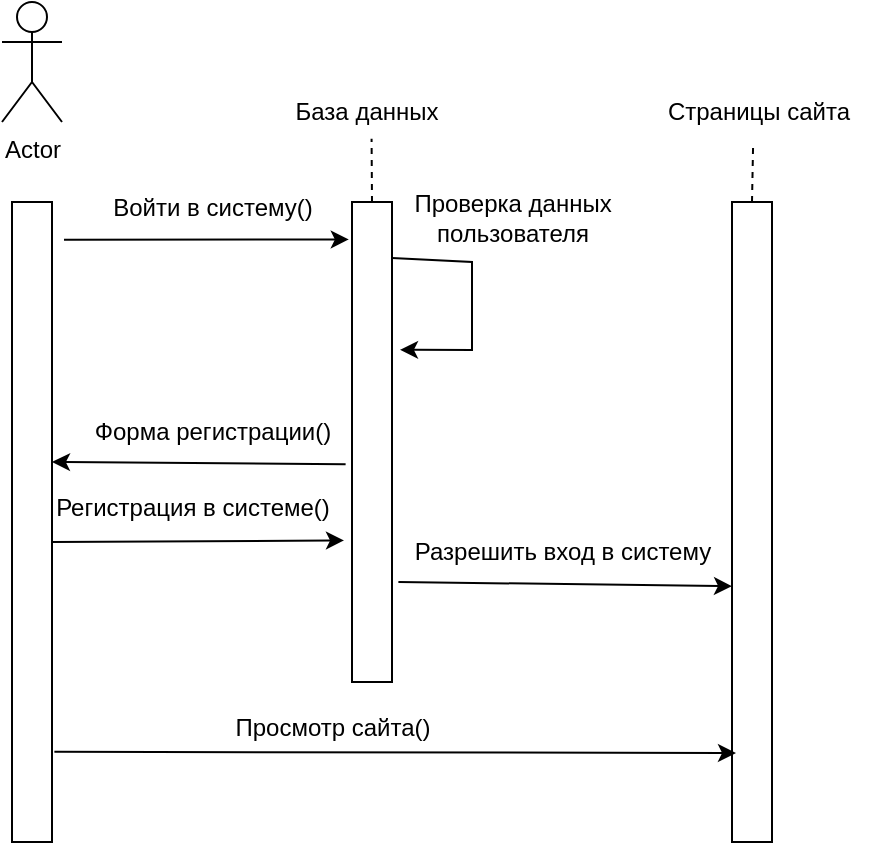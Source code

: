 <mxfile version="23.1.5" type="device">
  <diagram name="Страница — 1" id="hIZmtBt2bUe0GWOiWQLo">
    <mxGraphModel dx="1002" dy="567" grid="1" gridSize="10" guides="1" tooltips="1" connect="1" arrows="1" fold="1" page="1" pageScale="1" pageWidth="827" pageHeight="1169" math="0" shadow="0">
      <root>
        <mxCell id="0" />
        <mxCell id="1" parent="0" />
        <mxCell id="waSrWzNsrfBQfQIgGhhz-2" value="" style="rounded=0;whiteSpace=wrap;html=1;direction=south;" vertex="1" parent="1">
          <mxGeometry x="200" y="200" width="20" height="320" as="geometry" />
        </mxCell>
        <mxCell id="waSrWzNsrfBQfQIgGhhz-4" value="" style="rounded=0;whiteSpace=wrap;html=1;direction=south;" vertex="1" parent="1">
          <mxGeometry x="370" y="200" width="20" height="240" as="geometry" />
        </mxCell>
        <mxCell id="waSrWzNsrfBQfQIgGhhz-6" value="База данных" style="text;html=1;align=center;verticalAlign=middle;resizable=0;points=[];autosize=1;strokeColor=none;fillColor=none;" vertex="1" parent="1">
          <mxGeometry x="332" y="140" width="90" height="30" as="geometry" />
        </mxCell>
        <mxCell id="waSrWzNsrfBQfQIgGhhz-7" value="" style="rounded=0;whiteSpace=wrap;html=1;direction=south;" vertex="1" parent="1">
          <mxGeometry x="560" y="200" width="20" height="320" as="geometry" />
        </mxCell>
        <mxCell id="waSrWzNsrfBQfQIgGhhz-8" value="Страницы сайта" style="text;html=1;align=center;verticalAlign=middle;resizable=0;points=[];autosize=1;strokeColor=none;fillColor=none;" vertex="1" parent="1">
          <mxGeometry x="518" y="140" width="110" height="30" as="geometry" />
        </mxCell>
        <mxCell id="waSrWzNsrfBQfQIgGhhz-9" value="" style="endArrow=classic;html=1;rounded=0;entryX=0.078;entryY=1.08;entryDx=0;entryDy=0;entryPerimeter=0;exitX=0.059;exitY=-0.3;exitDx=0;exitDy=0;exitPerimeter=0;" edge="1" parent="1" source="waSrWzNsrfBQfQIgGhhz-2" target="waSrWzNsrfBQfQIgGhhz-4">
          <mxGeometry width="50" height="50" relative="1" as="geometry">
            <mxPoint x="230" y="270" as="sourcePoint" />
            <mxPoint x="280" y="220" as="targetPoint" />
          </mxGeometry>
        </mxCell>
        <mxCell id="waSrWzNsrfBQfQIgGhhz-10" value="Войти в систему()" style="text;html=1;align=center;verticalAlign=middle;resizable=0;points=[];autosize=1;strokeColor=none;fillColor=none;" vertex="1" parent="1">
          <mxGeometry x="240" y="188" width="120" height="30" as="geometry" />
        </mxCell>
        <mxCell id="waSrWzNsrfBQfQIgGhhz-12" value="" style="endArrow=classic;html=1;rounded=0;entryX=0.308;entryY=-0.2;entryDx=0;entryDy=0;entryPerimeter=0;" edge="1" parent="1" target="waSrWzNsrfBQfQIgGhhz-4">
          <mxGeometry width="50" height="50" relative="1" as="geometry">
            <mxPoint x="390" y="228" as="sourcePoint" />
            <mxPoint x="430" y="280" as="targetPoint" />
            <Array as="points">
              <mxPoint x="430" y="230" />
              <mxPoint x="430" y="274" />
            </Array>
          </mxGeometry>
        </mxCell>
        <mxCell id="waSrWzNsrfBQfQIgGhhz-13" value="Проверка данных &lt;br&gt;пользователя" style="text;html=1;align=center;verticalAlign=middle;resizable=0;points=[];autosize=1;strokeColor=none;fillColor=none;" vertex="1" parent="1">
          <mxGeometry x="390" y="188" width="120" height="40" as="geometry" />
        </mxCell>
        <mxCell id="waSrWzNsrfBQfQIgGhhz-14" value="" style="endArrow=classic;html=1;rounded=0;entryX=0.313;entryY=0;entryDx=0;entryDy=0;entryPerimeter=0;exitX=0.422;exitY=1.16;exitDx=0;exitDy=0;exitPerimeter=0;" edge="1" parent="1">
          <mxGeometry width="50" height="50" relative="1" as="geometry">
            <mxPoint x="366.8" y="331.12" as="sourcePoint" />
            <mxPoint x="220" y="330.0" as="targetPoint" />
          </mxGeometry>
        </mxCell>
        <mxCell id="waSrWzNsrfBQfQIgGhhz-15" value="Форма регистрации()" style="text;html=1;align=center;verticalAlign=middle;resizable=0;points=[];autosize=1;strokeColor=none;fillColor=none;" vertex="1" parent="1">
          <mxGeometry x="230" y="300" width="140" height="30" as="geometry" />
        </mxCell>
        <mxCell id="waSrWzNsrfBQfQIgGhhz-16" value="" style="endArrow=classic;html=1;rounded=0;exitX=0.408;exitY=-0.16;exitDx=0;exitDy=0;exitPerimeter=0;" edge="1" parent="1">
          <mxGeometry width="50" height="50" relative="1" as="geometry">
            <mxPoint x="393.2" y="390.0" as="sourcePoint" />
            <mxPoint x="560" y="392.08" as="targetPoint" />
          </mxGeometry>
        </mxCell>
        <mxCell id="waSrWzNsrfBQfQIgGhhz-17" value="" style="endArrow=classic;html=1;rounded=0;entryX=0.705;entryY=1.2;entryDx=0;entryDy=0;entryPerimeter=0;" edge="1" parent="1" target="waSrWzNsrfBQfQIgGhhz-4">
          <mxGeometry width="50" height="50" relative="1" as="geometry">
            <mxPoint x="220" y="370" as="sourcePoint" />
            <mxPoint x="270" y="320" as="targetPoint" />
          </mxGeometry>
        </mxCell>
        <mxCell id="waSrWzNsrfBQfQIgGhhz-18" value="Регистрация в системе()" style="text;html=1;align=center;verticalAlign=middle;resizable=0;points=[];autosize=1;strokeColor=none;fillColor=none;" vertex="1" parent="1">
          <mxGeometry x="210" y="338" width="160" height="30" as="geometry" />
        </mxCell>
        <mxCell id="waSrWzNsrfBQfQIgGhhz-19" value="Разрешить вход в систему" style="text;html=1;align=center;verticalAlign=middle;resizable=0;points=[];autosize=1;strokeColor=none;fillColor=none;" vertex="1" parent="1">
          <mxGeometry x="390" y="360" width="170" height="30" as="geometry" />
        </mxCell>
        <mxCell id="waSrWzNsrfBQfQIgGhhz-20" value="" style="endArrow=classic;html=1;rounded=0;entryX=0.861;entryY=0.9;entryDx=0;entryDy=0;entryPerimeter=0;exitX=0.859;exitY=-0.06;exitDx=0;exitDy=0;exitPerimeter=0;" edge="1" parent="1" source="waSrWzNsrfBQfQIgGhhz-2" target="waSrWzNsrfBQfQIgGhhz-7">
          <mxGeometry width="50" height="50" relative="1" as="geometry">
            <mxPoint x="275" y="500" as="sourcePoint" />
            <mxPoint x="325" y="450" as="targetPoint" />
          </mxGeometry>
        </mxCell>
        <mxCell id="waSrWzNsrfBQfQIgGhhz-21" value="Просмотр сайта()" style="text;html=1;align=center;verticalAlign=middle;resizable=0;points=[];autosize=1;strokeColor=none;fillColor=none;" vertex="1" parent="1">
          <mxGeometry x="300" y="448" width="120" height="30" as="geometry" />
        </mxCell>
        <mxCell id="waSrWzNsrfBQfQIgGhhz-22" value="Actor" style="shape=umlActor;verticalLabelPosition=bottom;verticalAlign=top;html=1;outlineConnect=0;" vertex="1" parent="1">
          <mxGeometry x="195" y="100" width="30" height="60" as="geometry" />
        </mxCell>
        <mxCell id="waSrWzNsrfBQfQIgGhhz-26" value="" style="endArrow=none;dashed=1;html=1;rounded=0;entryX=0.531;entryY=0.947;entryDx=0;entryDy=0;entryPerimeter=0;exitX=0;exitY=0.5;exitDx=0;exitDy=0;" edge="1" parent="1" source="waSrWzNsrfBQfQIgGhhz-4" target="waSrWzNsrfBQfQIgGhhz-6">
          <mxGeometry width="50" height="50" relative="1" as="geometry">
            <mxPoint x="390" y="300" as="sourcePoint" />
            <mxPoint x="440" y="250" as="targetPoint" />
          </mxGeometry>
        </mxCell>
        <mxCell id="waSrWzNsrfBQfQIgGhhz-27" value="" style="endArrow=none;dashed=1;html=1;rounded=0;entryX=0.478;entryY=1;entryDx=0;entryDy=0;entryPerimeter=0;exitX=0;exitY=0.5;exitDx=0;exitDy=0;" edge="1" parent="1" source="waSrWzNsrfBQfQIgGhhz-7" target="waSrWzNsrfBQfQIgGhhz-8">
          <mxGeometry width="50" height="50" relative="1" as="geometry">
            <mxPoint x="390" y="300" as="sourcePoint" />
            <mxPoint x="440" y="250" as="targetPoint" />
          </mxGeometry>
        </mxCell>
      </root>
    </mxGraphModel>
  </diagram>
</mxfile>
